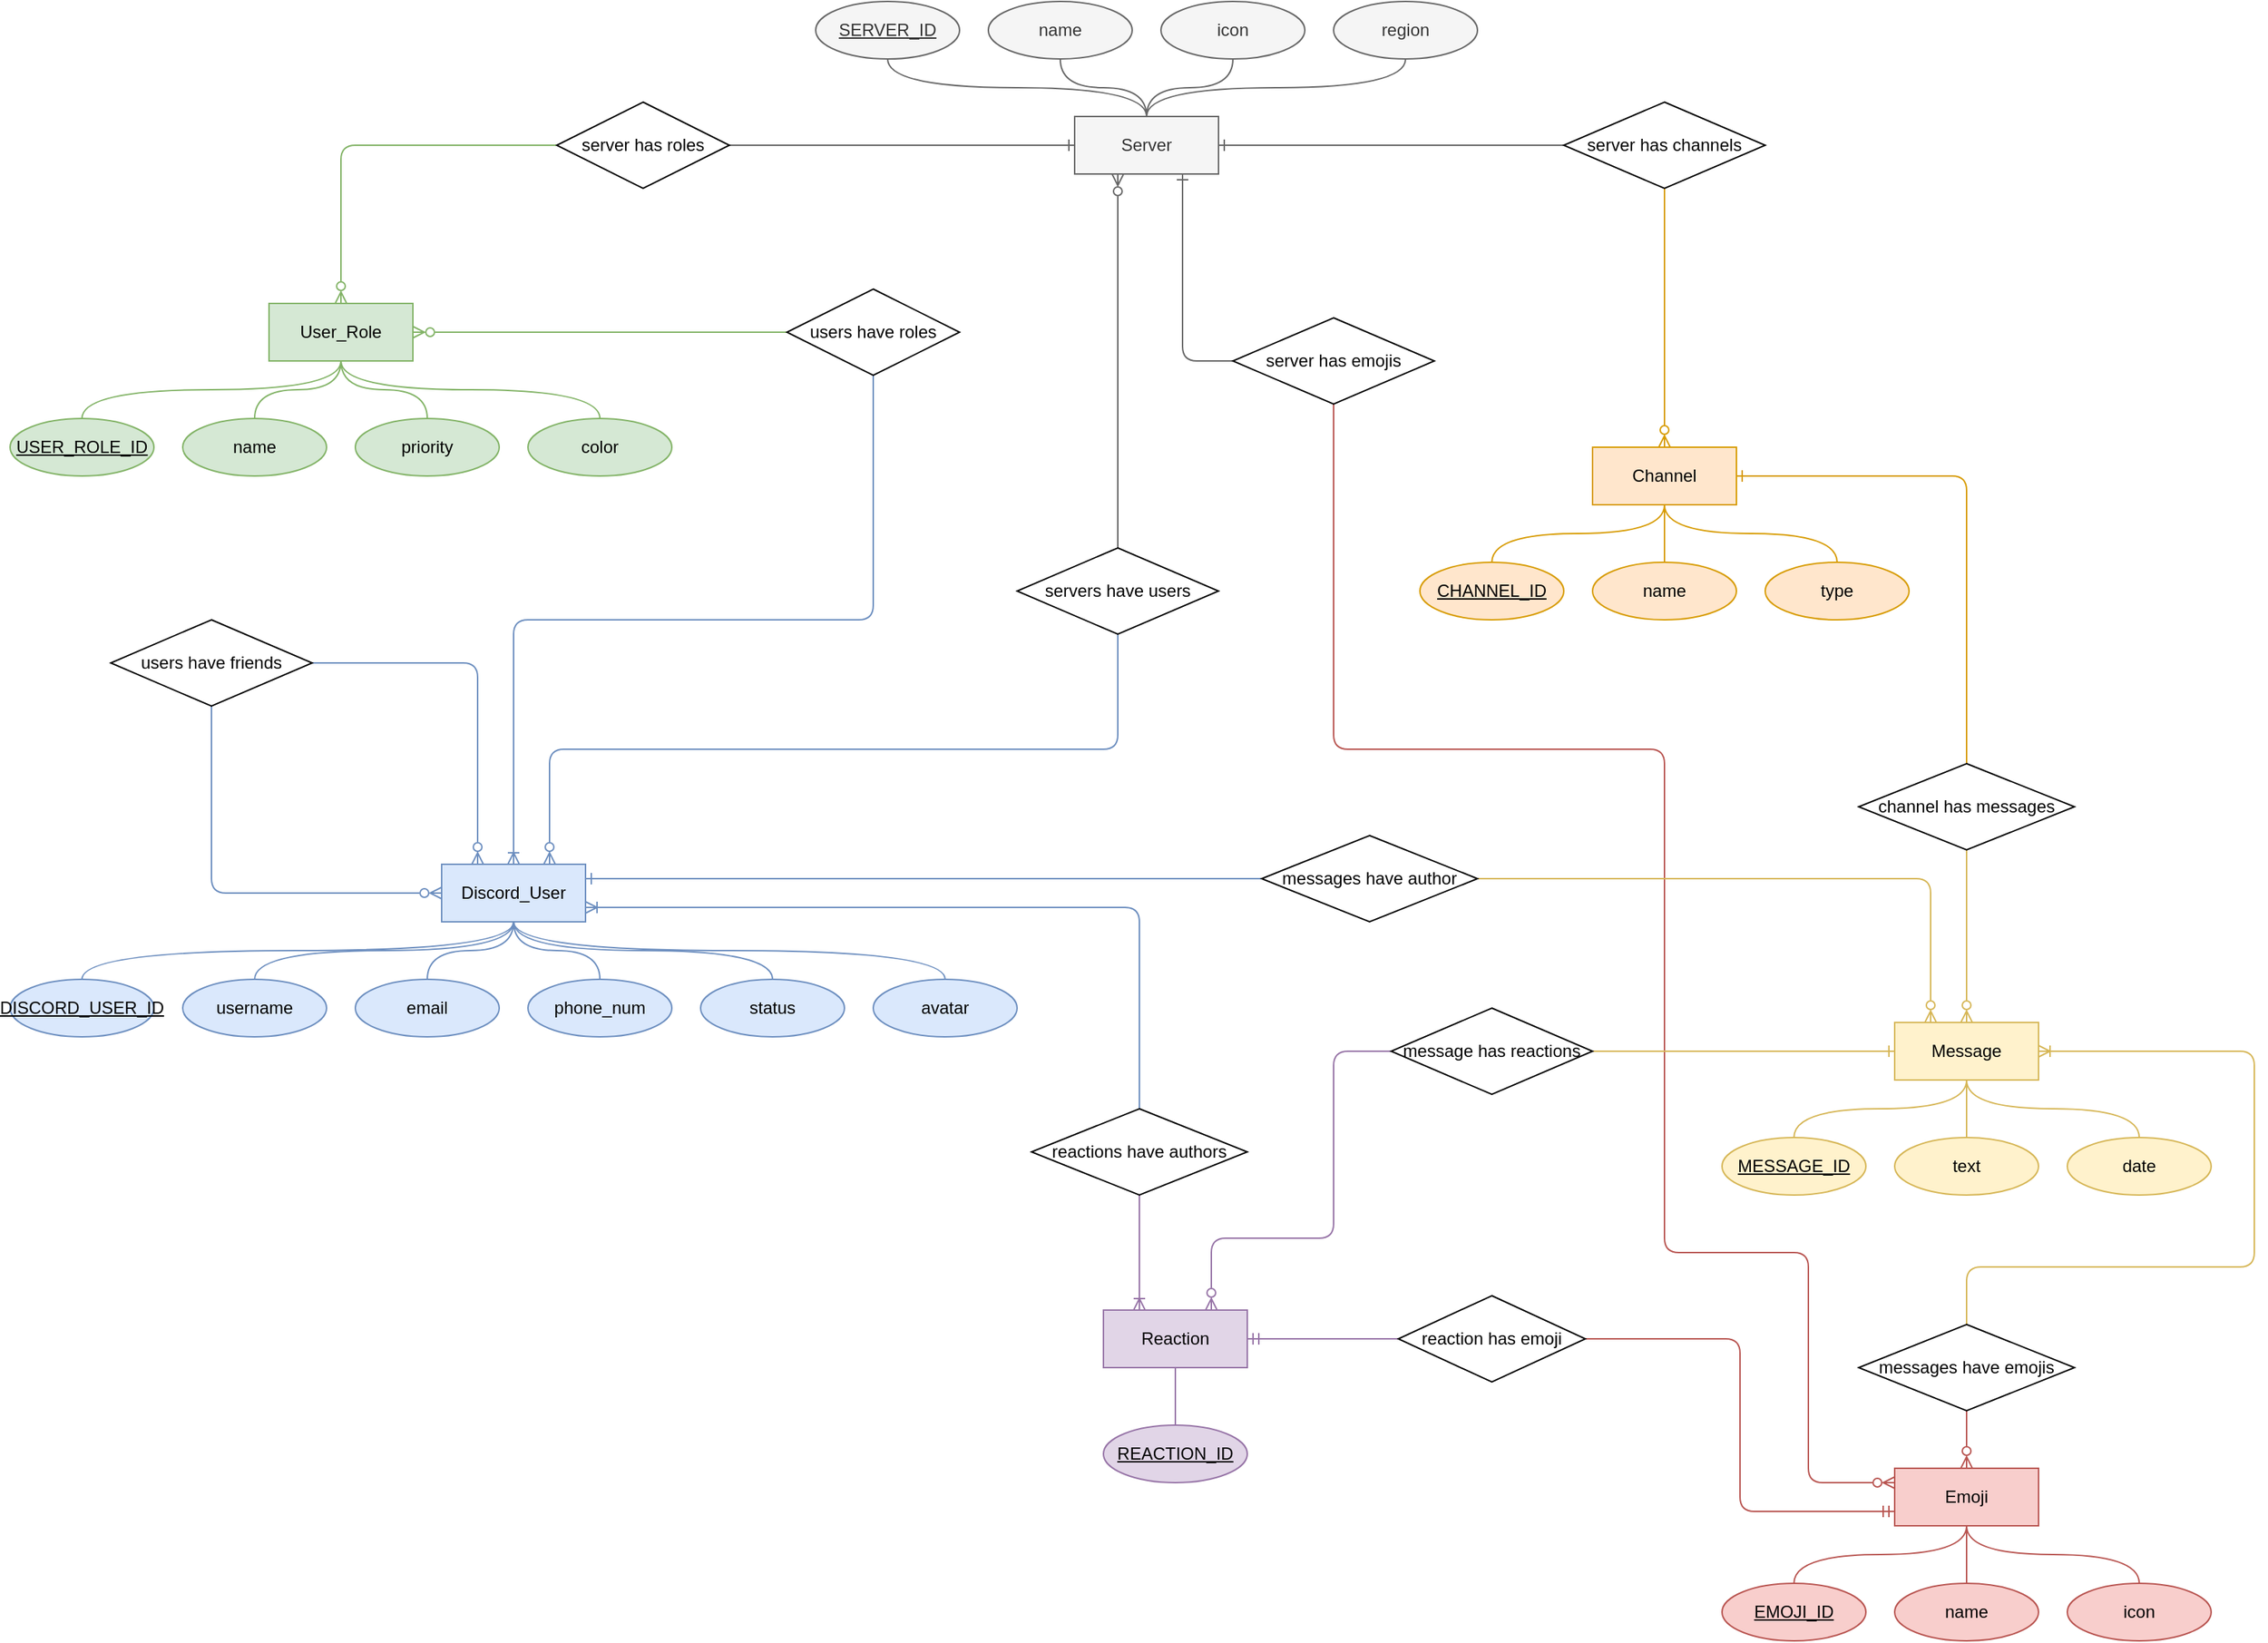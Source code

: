 <mxfile version="21.1.8" type="github">
  <diagram name="Page-1" id="chvwjB_n179PtJqGOUUq">
    <mxGraphModel dx="1434" dy="756" grid="1" gridSize="10" guides="1" tooltips="1" connect="1" arrows="1" fold="1" page="1" pageScale="1" pageWidth="1600" pageHeight="1200" math="0" shadow="0">
      <root>
        <mxCell id="0" />
        <mxCell id="1" parent="0" />
        <mxCell id="veLLrJYNEBNsdVsrPVpK-40" style="edgeStyle=orthogonalEdgeStyle;orthogonalLoop=1;jettySize=auto;html=1;entryX=0.5;entryY=0;entryDx=0;entryDy=0;exitX=0.5;exitY=1;exitDx=0;exitDy=0;curved=1;endArrow=none;endFill=0;fillColor=#f8cecc;strokeColor=#b85450;" parent="1" source="veLLrJYNEBNsdVsrPVpK-8" target="veLLrJYNEBNsdVsrPVpK-37" edge="1">
          <mxGeometry relative="1" as="geometry" />
        </mxCell>
        <mxCell id="veLLrJYNEBNsdVsrPVpK-41" style="edgeStyle=orthogonalEdgeStyle;orthogonalLoop=1;jettySize=auto;html=1;entryX=0.5;entryY=0;entryDx=0;entryDy=0;curved=1;endArrow=none;endFill=0;fillColor=#f8cecc;strokeColor=#b85450;" parent="1" source="veLLrJYNEBNsdVsrPVpK-8" target="veLLrJYNEBNsdVsrPVpK-39" edge="1">
          <mxGeometry relative="1" as="geometry" />
        </mxCell>
        <mxCell id="veLLrJYNEBNsdVsrPVpK-42" style="edgeStyle=orthogonalEdgeStyle;orthogonalLoop=1;jettySize=auto;html=1;entryX=0.5;entryY=0;entryDx=0;entryDy=0;exitX=0.5;exitY=1;exitDx=0;exitDy=0;curved=1;endArrow=none;endFill=0;fillColor=#f8cecc;strokeColor=#b85450;" parent="1" source="veLLrJYNEBNsdVsrPVpK-8" target="veLLrJYNEBNsdVsrPVpK-38" edge="1">
          <mxGeometry relative="1" as="geometry" />
        </mxCell>
        <mxCell id="veLLrJYNEBNsdVsrPVpK-95" style="edgeStyle=orthogonalEdgeStyle;rounded=1;orthogonalLoop=1;jettySize=auto;html=1;entryX=0.5;entryY=1;entryDx=0;entryDy=0;fillColor=#f8cecc;strokeColor=#b85450;endArrow=none;endFill=0;startArrow=ERzeroToMany;startFill=0;" parent="1" source="veLLrJYNEBNsdVsrPVpK-8" target="veLLrJYNEBNsdVsrPVpK-93" edge="1">
          <mxGeometry relative="1" as="geometry" />
        </mxCell>
        <mxCell id="veLLrJYNEBNsdVsrPVpK-8" value="Emoji" style="whiteSpace=wrap;html=1;align=center;fillColor=#f8cecc;strokeColor=#b85450;" parent="1" vertex="1">
          <mxGeometry x="1320" y="1020" width="100" height="40" as="geometry" />
        </mxCell>
        <mxCell id="veLLrJYNEBNsdVsrPVpK-55" style="edgeStyle=orthogonalEdgeStyle;orthogonalLoop=1;jettySize=auto;html=1;entryX=0.5;entryY=0;entryDx=0;entryDy=0;exitX=0.5;exitY=1;exitDx=0;exitDy=0;curved=1;endArrow=none;endFill=0;fillColor=#ffe6cc;strokeColor=#d79b00;" parent="1" source="veLLrJYNEBNsdVsrPVpK-9" target="veLLrJYNEBNsdVsrPVpK-52" edge="1">
          <mxGeometry relative="1" as="geometry" />
        </mxCell>
        <mxCell id="veLLrJYNEBNsdVsrPVpK-56" style="edgeStyle=orthogonalEdgeStyle;orthogonalLoop=1;jettySize=auto;html=1;entryX=0.5;entryY=0;entryDx=0;entryDy=0;curved=1;endArrow=none;endFill=0;fillColor=#ffe6cc;strokeColor=#d79b00;" parent="1" source="veLLrJYNEBNsdVsrPVpK-9" target="veLLrJYNEBNsdVsrPVpK-54" edge="1">
          <mxGeometry relative="1" as="geometry" />
        </mxCell>
        <mxCell id="veLLrJYNEBNsdVsrPVpK-57" style="edgeStyle=orthogonalEdgeStyle;orthogonalLoop=1;jettySize=auto;html=1;entryX=0.5;entryY=0;entryDx=0;entryDy=0;exitX=0.5;exitY=1;exitDx=0;exitDy=0;curved=1;endArrow=none;endFill=0;fillColor=#ffe6cc;strokeColor=#d79b00;" parent="1" source="veLLrJYNEBNsdVsrPVpK-9" target="veLLrJYNEBNsdVsrPVpK-53" edge="1">
          <mxGeometry relative="1" as="geometry" />
        </mxCell>
        <mxCell id="veLLrJYNEBNsdVsrPVpK-9" value="Channel" style="whiteSpace=wrap;html=1;align=center;fillColor=#ffe6cc;strokeColor=#d79b00;" parent="1" vertex="1">
          <mxGeometry x="1110" y="310" width="100" height="40" as="geometry" />
        </mxCell>
        <mxCell id="veLLrJYNEBNsdVsrPVpK-21" style="edgeStyle=orthogonalEdgeStyle;orthogonalLoop=1;jettySize=auto;html=1;curved=1;endArrow=none;endFill=0;exitX=0.5;exitY=0;exitDx=0;exitDy=0;fillColor=#f5f5f5;strokeColor=#666666;" parent="1" source="veLLrJYNEBNsdVsrPVpK-10" target="veLLrJYNEBNsdVsrPVpK-16" edge="1">
          <mxGeometry relative="1" as="geometry" />
        </mxCell>
        <mxCell id="veLLrJYNEBNsdVsrPVpK-22" style="edgeStyle=orthogonalEdgeStyle;orthogonalLoop=1;jettySize=auto;html=1;entryX=0.5;entryY=1;entryDx=0;entryDy=0;curved=1;endArrow=none;endFill=0;fillColor=#f5f5f5;strokeColor=#666666;" parent="1" source="veLLrJYNEBNsdVsrPVpK-10" target="veLLrJYNEBNsdVsrPVpK-20" edge="1">
          <mxGeometry relative="1" as="geometry" />
        </mxCell>
        <mxCell id="veLLrJYNEBNsdVsrPVpK-23" style="edgeStyle=orthogonalEdgeStyle;orthogonalLoop=1;jettySize=auto;html=1;exitX=0.5;exitY=0;exitDx=0;exitDy=0;entryX=0.5;entryY=1;entryDx=0;entryDy=0;curved=1;endArrow=none;endFill=0;fillColor=#f5f5f5;strokeColor=#666666;" parent="1" source="veLLrJYNEBNsdVsrPVpK-10" target="veLLrJYNEBNsdVsrPVpK-19" edge="1">
          <mxGeometry relative="1" as="geometry" />
        </mxCell>
        <mxCell id="veLLrJYNEBNsdVsrPVpK-24" style="edgeStyle=orthogonalEdgeStyle;orthogonalLoop=1;jettySize=auto;html=1;exitX=0.5;exitY=0;exitDx=0;exitDy=0;entryX=0.5;entryY=1;entryDx=0;entryDy=0;curved=1;endArrow=none;endFill=0;fillColor=#f5f5f5;strokeColor=#666666;" parent="1" source="veLLrJYNEBNsdVsrPVpK-10" target="veLLrJYNEBNsdVsrPVpK-17" edge="1">
          <mxGeometry relative="1" as="geometry" />
        </mxCell>
        <mxCell id="veLLrJYNEBNsdVsrPVpK-84" style="edgeStyle=orthogonalEdgeStyle;rounded=0;orthogonalLoop=1;jettySize=auto;html=1;entryX=1;entryY=0.5;entryDx=0;entryDy=0;fillColor=#f5f5f5;strokeColor=#666666;endArrow=none;endFill=0;startArrow=ERone;startFill=0;" parent="1" source="veLLrJYNEBNsdVsrPVpK-10" target="veLLrJYNEBNsdVsrPVpK-83" edge="1">
          <mxGeometry relative="1" as="geometry" />
        </mxCell>
        <mxCell id="TYLPWBYjvyFsztAORN4c-1" style="edgeStyle=orthogonalEdgeStyle;rounded=1;orthogonalLoop=1;jettySize=auto;html=1;exitX=0.5;exitY=1;exitDx=0;exitDy=0;entryX=0;entryY=0.25;entryDx=0;entryDy=0;startArrow=none;fillColor=#f8cecc;strokeColor=#b85450;endArrow=ERzeroToMany;endFill=0;" parent="1" source="TYLPWBYjvyFsztAORN4c-2" target="veLLrJYNEBNsdVsrPVpK-8" edge="1">
          <mxGeometry relative="1" as="geometry">
            <Array as="points">
              <mxPoint x="930" y="520" />
              <mxPoint x="1160" y="520" />
              <mxPoint x="1160" y="870" />
              <mxPoint x="1260" y="870" />
              <mxPoint x="1260" y="1030" />
            </Array>
          </mxGeometry>
        </mxCell>
        <mxCell id="veLLrJYNEBNsdVsrPVpK-10" value="Server" style="whiteSpace=wrap;html=1;align=center;fillColor=#f5f5f5;fontColor=#333333;strokeColor=#666666;" parent="1" vertex="1">
          <mxGeometry x="750" y="80" width="100" height="40" as="geometry" />
        </mxCell>
        <mxCell id="veLLrJYNEBNsdVsrPVpK-62" style="edgeStyle=orthogonalEdgeStyle;orthogonalLoop=1;jettySize=auto;html=1;entryX=0.5;entryY=0;entryDx=0;entryDy=0;exitX=0.5;exitY=1;exitDx=0;exitDy=0;fillColor=#fff2cc;strokeColor=#d6b656;curved=1;endArrow=none;endFill=0;" parent="1" source="veLLrJYNEBNsdVsrPVpK-11" target="veLLrJYNEBNsdVsrPVpK-60" edge="1">
          <mxGeometry relative="1" as="geometry" />
        </mxCell>
        <mxCell id="veLLrJYNEBNsdVsrPVpK-63" style="edgeStyle=orthogonalEdgeStyle;orthogonalLoop=1;jettySize=auto;html=1;entryX=0.5;entryY=0;entryDx=0;entryDy=0;fillColor=#fff2cc;strokeColor=#d6b656;curved=1;endArrow=none;endFill=0;" parent="1" source="veLLrJYNEBNsdVsrPVpK-11" target="veLLrJYNEBNsdVsrPVpK-59" edge="1">
          <mxGeometry relative="1" as="geometry" />
        </mxCell>
        <mxCell id="veLLrJYNEBNsdVsrPVpK-64" style="edgeStyle=orthogonalEdgeStyle;orthogonalLoop=1;jettySize=auto;html=1;entryX=0.5;entryY=0;entryDx=0;entryDy=0;exitX=0.5;exitY=1;exitDx=0;exitDy=0;fillColor=#fff2cc;strokeColor=#d6b656;curved=1;endArrow=none;endFill=0;" parent="1" source="veLLrJYNEBNsdVsrPVpK-11" target="veLLrJYNEBNsdVsrPVpK-61" edge="1">
          <mxGeometry relative="1" as="geometry" />
        </mxCell>
        <mxCell id="veLLrJYNEBNsdVsrPVpK-11" value="Message" style="whiteSpace=wrap;html=1;align=center;fillColor=#fff2cc;strokeColor=#d6b656;" parent="1" vertex="1">
          <mxGeometry x="1320" y="710" width="100" height="40" as="geometry" />
        </mxCell>
        <mxCell id="veLLrJYNEBNsdVsrPVpK-31" style="edgeStyle=orthogonalEdgeStyle;orthogonalLoop=1;jettySize=auto;html=1;entryX=0.5;entryY=0;entryDx=0;entryDy=0;curved=1;endArrow=none;endFill=0;exitX=0.5;exitY=1;exitDx=0;exitDy=0;fillColor=#dae8fc;strokeColor=#6c8ebf;" parent="1" source="veLLrJYNEBNsdVsrPVpK-12" target="veLLrJYNEBNsdVsrPVpK-25" edge="1">
          <mxGeometry relative="1" as="geometry" />
        </mxCell>
        <mxCell id="veLLrJYNEBNsdVsrPVpK-32" style="edgeStyle=orthogonalEdgeStyle;orthogonalLoop=1;jettySize=auto;html=1;entryX=0.5;entryY=0;entryDx=0;entryDy=0;curved=1;endArrow=none;endFill=0;exitX=0.5;exitY=1;exitDx=0;exitDy=0;fillColor=#dae8fc;strokeColor=#6c8ebf;" parent="1" source="veLLrJYNEBNsdVsrPVpK-12" target="veLLrJYNEBNsdVsrPVpK-27" edge="1">
          <mxGeometry relative="1" as="geometry" />
        </mxCell>
        <mxCell id="veLLrJYNEBNsdVsrPVpK-33" style="edgeStyle=orthogonalEdgeStyle;orthogonalLoop=1;jettySize=auto;html=1;entryX=0.5;entryY=0;entryDx=0;entryDy=0;curved=1;endArrow=none;endFill=0;fillColor=#dae8fc;strokeColor=#6c8ebf;" parent="1" source="veLLrJYNEBNsdVsrPVpK-12" target="veLLrJYNEBNsdVsrPVpK-29" edge="1">
          <mxGeometry relative="1" as="geometry" />
        </mxCell>
        <mxCell id="veLLrJYNEBNsdVsrPVpK-34" style="edgeStyle=orthogonalEdgeStyle;orthogonalLoop=1;jettySize=auto;html=1;entryX=0.5;entryY=0;entryDx=0;entryDy=0;curved=1;endArrow=none;endFill=0;fillColor=#dae8fc;strokeColor=#6c8ebf;" parent="1" source="veLLrJYNEBNsdVsrPVpK-12" target="veLLrJYNEBNsdVsrPVpK-30" edge="1">
          <mxGeometry relative="1" as="geometry" />
        </mxCell>
        <mxCell id="veLLrJYNEBNsdVsrPVpK-35" style="edgeStyle=orthogonalEdgeStyle;orthogonalLoop=1;jettySize=auto;html=1;curved=1;endArrow=none;endFill=0;exitX=0.5;exitY=1;exitDx=0;exitDy=0;fillColor=#dae8fc;strokeColor=#6c8ebf;" parent="1" source="veLLrJYNEBNsdVsrPVpK-12" target="veLLrJYNEBNsdVsrPVpK-28" edge="1">
          <mxGeometry relative="1" as="geometry" />
        </mxCell>
        <mxCell id="veLLrJYNEBNsdVsrPVpK-36" style="edgeStyle=orthogonalEdgeStyle;orthogonalLoop=1;jettySize=auto;html=1;entryX=0.5;entryY=0;entryDx=0;entryDy=0;curved=1;endArrow=none;endFill=0;exitX=0.5;exitY=1;exitDx=0;exitDy=0;fillColor=#dae8fc;strokeColor=#6c8ebf;" parent="1" source="veLLrJYNEBNsdVsrPVpK-12" target="veLLrJYNEBNsdVsrPVpK-26" edge="1">
          <mxGeometry relative="1" as="geometry" />
        </mxCell>
        <mxCell id="veLLrJYNEBNsdVsrPVpK-70" style="edgeStyle=orthogonalEdgeStyle;rounded=1;orthogonalLoop=1;jettySize=auto;html=1;exitX=0.25;exitY=0;exitDx=0;exitDy=0;entryX=1;entryY=0.5;entryDx=0;entryDy=0;endArrow=none;endFill=0;fillColor=#dae8fc;strokeColor=#6c8ebf;startArrow=ERzeroToMany;startFill=0;" parent="1" source="veLLrJYNEBNsdVsrPVpK-12" target="veLLrJYNEBNsdVsrPVpK-69" edge="1">
          <mxGeometry relative="1" as="geometry">
            <Array as="points">
              <mxPoint x="335" y="460" />
            </Array>
          </mxGeometry>
        </mxCell>
        <mxCell id="veLLrJYNEBNsdVsrPVpK-75" style="edgeStyle=orthogonalEdgeStyle;rounded=1;orthogonalLoop=1;jettySize=auto;html=1;entryX=0.5;entryY=1;entryDx=0;entryDy=0;endArrow=none;endFill=0;startArrow=ERzeroToMany;startFill=0;fillColor=#dae8fc;strokeColor=#6c8ebf;exitX=0.75;exitY=0;exitDx=0;exitDy=0;" parent="1" source="veLLrJYNEBNsdVsrPVpK-12" target="veLLrJYNEBNsdVsrPVpK-74" edge="1">
          <mxGeometry relative="1" as="geometry">
            <mxPoint x="380" y="600" as="sourcePoint" />
            <Array as="points">
              <mxPoint x="385" y="520" />
              <mxPoint x="780" y="520" />
            </Array>
          </mxGeometry>
        </mxCell>
        <mxCell id="veLLrJYNEBNsdVsrPVpK-88" style="edgeStyle=orthogonalEdgeStyle;rounded=1;orthogonalLoop=1;jettySize=auto;html=1;entryX=0.5;entryY=1;entryDx=0;entryDy=0;endArrow=none;endFill=0;startArrow=ERoneToMany;startFill=0;fillColor=#dae8fc;strokeColor=#6c8ebf;" parent="1" source="veLLrJYNEBNsdVsrPVpK-12" target="veLLrJYNEBNsdVsrPVpK-87" edge="1">
          <mxGeometry relative="1" as="geometry">
            <Array as="points">
              <mxPoint x="360" y="430" />
              <mxPoint x="610" y="430" />
            </Array>
          </mxGeometry>
        </mxCell>
        <mxCell id="veLLrJYNEBNsdVsrPVpK-91" style="edgeStyle=orthogonalEdgeStyle;rounded=0;orthogonalLoop=1;jettySize=auto;html=1;entryX=0;entryY=0.5;entryDx=0;entryDy=0;endArrow=none;endFill=0;fillColor=#dae8fc;strokeColor=#6c8ebf;exitX=1;exitY=0.25;exitDx=0;exitDy=0;startArrow=ERone;startFill=0;" parent="1" source="veLLrJYNEBNsdVsrPVpK-12" target="veLLrJYNEBNsdVsrPVpK-90" edge="1">
          <mxGeometry relative="1" as="geometry">
            <Array as="points">
              <mxPoint x="880" y="610" />
            </Array>
          </mxGeometry>
        </mxCell>
        <mxCell id="veLLrJYNEBNsdVsrPVpK-12" value="Discord_User" style="whiteSpace=wrap;html=1;align=center;fillColor=#dae8fc;strokeColor=#6c8ebf;" parent="1" vertex="1">
          <mxGeometry x="310" y="600" width="100" height="40" as="geometry" />
        </mxCell>
        <mxCell id="veLLrJYNEBNsdVsrPVpK-48" style="edgeStyle=orthogonalEdgeStyle;orthogonalLoop=1;jettySize=auto;html=1;entryX=0.5;entryY=0;entryDx=0;entryDy=0;exitX=0.5;exitY=1;exitDx=0;exitDy=0;curved=1;endArrow=none;endFill=0;fillColor=#d5e8d4;strokeColor=#82b366;" parent="1" source="veLLrJYNEBNsdVsrPVpK-13" target="veLLrJYNEBNsdVsrPVpK-44" edge="1">
          <mxGeometry relative="1" as="geometry" />
        </mxCell>
        <mxCell id="veLLrJYNEBNsdVsrPVpK-49" style="edgeStyle=orthogonalEdgeStyle;orthogonalLoop=1;jettySize=auto;html=1;curved=1;endArrow=none;endFill=0;fillColor=#d5e8d4;strokeColor=#82b366;" parent="1" source="veLLrJYNEBNsdVsrPVpK-13" target="veLLrJYNEBNsdVsrPVpK-43" edge="1">
          <mxGeometry relative="1" as="geometry" />
        </mxCell>
        <mxCell id="veLLrJYNEBNsdVsrPVpK-50" style="edgeStyle=orthogonalEdgeStyle;orthogonalLoop=1;jettySize=auto;html=1;entryX=0.5;entryY=0;entryDx=0;entryDy=0;curved=1;endArrow=none;endFill=0;fillColor=#d5e8d4;strokeColor=#82b366;" parent="1" source="veLLrJYNEBNsdVsrPVpK-13" target="veLLrJYNEBNsdVsrPVpK-47" edge="1">
          <mxGeometry relative="1" as="geometry" />
        </mxCell>
        <mxCell id="veLLrJYNEBNsdVsrPVpK-51" style="edgeStyle=orthogonalEdgeStyle;orthogonalLoop=1;jettySize=auto;html=1;entryX=0.5;entryY=0;entryDx=0;entryDy=0;exitX=0.5;exitY=1;exitDx=0;exitDy=0;curved=1;endArrow=none;endFill=0;fillColor=#d5e8d4;strokeColor=#82b366;" parent="1" source="veLLrJYNEBNsdVsrPVpK-13" target="veLLrJYNEBNsdVsrPVpK-45" edge="1">
          <mxGeometry relative="1" as="geometry" />
        </mxCell>
        <mxCell id="veLLrJYNEBNsdVsrPVpK-89" style="edgeStyle=orthogonalEdgeStyle;rounded=0;orthogonalLoop=1;jettySize=auto;html=1;entryX=0;entryY=0.5;entryDx=0;entryDy=0;endArrow=none;endFill=0;startArrow=ERzeroToMany;startFill=0;fillColor=#d5e8d4;strokeColor=#82b366;" parent="1" source="veLLrJYNEBNsdVsrPVpK-13" target="veLLrJYNEBNsdVsrPVpK-87" edge="1">
          <mxGeometry relative="1" as="geometry" />
        </mxCell>
        <mxCell id="veLLrJYNEBNsdVsrPVpK-13" value="User_Role" style="whiteSpace=wrap;html=1;align=center;fillColor=#d5e8d4;strokeColor=#82b366;" parent="1" vertex="1">
          <mxGeometry x="190" y="210" width="100" height="40" as="geometry" />
        </mxCell>
        <mxCell id="veLLrJYNEBNsdVsrPVpK-16" value="SERVER_ID" style="ellipse;whiteSpace=wrap;html=1;align=center;fontStyle=4;fillColor=#f5f5f5;fontColor=#333333;strokeColor=#666666;" parent="1" vertex="1">
          <mxGeometry x="570" width="100" height="40" as="geometry" />
        </mxCell>
        <mxCell id="veLLrJYNEBNsdVsrPVpK-17" value="region" style="ellipse;whiteSpace=wrap;html=1;align=center;fillColor=#f5f5f5;fontColor=#333333;strokeColor=#666666;" parent="1" vertex="1">
          <mxGeometry x="930" width="100" height="40" as="geometry" />
        </mxCell>
        <mxCell id="veLLrJYNEBNsdVsrPVpK-19" value="icon" style="ellipse;whiteSpace=wrap;html=1;align=center;fillColor=#f5f5f5;fontColor=#333333;strokeColor=#666666;" parent="1" vertex="1">
          <mxGeometry x="810" width="100" height="40" as="geometry" />
        </mxCell>
        <mxCell id="veLLrJYNEBNsdVsrPVpK-20" value="name" style="ellipse;whiteSpace=wrap;html=1;align=center;fillColor=#f5f5f5;fontColor=#333333;strokeColor=#666666;" parent="1" vertex="1">
          <mxGeometry x="690" width="100" height="40" as="geometry" />
        </mxCell>
        <mxCell id="veLLrJYNEBNsdVsrPVpK-25" value="DISCORD_USER_ID" style="ellipse;whiteSpace=wrap;html=1;align=center;fontStyle=4;fillColor=#dae8fc;strokeColor=#6c8ebf;" parent="1" vertex="1">
          <mxGeometry x="10" y="680" width="100" height="40" as="geometry" />
        </mxCell>
        <mxCell id="veLLrJYNEBNsdVsrPVpK-26" value="avatar" style="ellipse;whiteSpace=wrap;html=1;align=center;fillColor=#dae8fc;strokeColor=#6c8ebf;" parent="1" vertex="1">
          <mxGeometry x="610" y="680" width="100" height="40" as="geometry" />
        </mxCell>
        <mxCell id="veLLrJYNEBNsdVsrPVpK-27" value="username" style="ellipse;whiteSpace=wrap;html=1;align=center;fillColor=#dae8fc;strokeColor=#6c8ebf;" parent="1" vertex="1">
          <mxGeometry x="130" y="680" width="100" height="40" as="geometry" />
        </mxCell>
        <mxCell id="veLLrJYNEBNsdVsrPVpK-28" value="status" style="ellipse;whiteSpace=wrap;html=1;align=center;fillColor=#dae8fc;strokeColor=#6c8ebf;" parent="1" vertex="1">
          <mxGeometry x="490" y="680" width="100" height="40" as="geometry" />
        </mxCell>
        <mxCell id="veLLrJYNEBNsdVsrPVpK-29" value="email" style="ellipse;whiteSpace=wrap;html=1;align=center;fillColor=#dae8fc;strokeColor=#6c8ebf;" parent="1" vertex="1">
          <mxGeometry x="250" y="680" width="100" height="40" as="geometry" />
        </mxCell>
        <mxCell id="veLLrJYNEBNsdVsrPVpK-30" value="phone_num" style="ellipse;whiteSpace=wrap;html=1;align=center;fillColor=#dae8fc;strokeColor=#6c8ebf;" parent="1" vertex="1">
          <mxGeometry x="370" y="680" width="100" height="40" as="geometry" />
        </mxCell>
        <mxCell id="veLLrJYNEBNsdVsrPVpK-37" value="EMOJI_ID" style="ellipse;whiteSpace=wrap;html=1;align=center;fontStyle=4;fillColor=#f8cecc;strokeColor=#b85450;" parent="1" vertex="1">
          <mxGeometry x="1200" y="1100" width="100" height="40" as="geometry" />
        </mxCell>
        <mxCell id="veLLrJYNEBNsdVsrPVpK-38" value="icon" style="ellipse;whiteSpace=wrap;html=1;align=center;fillColor=#f8cecc;strokeColor=#b85450;" parent="1" vertex="1">
          <mxGeometry x="1440" y="1100" width="100" height="40" as="geometry" />
        </mxCell>
        <mxCell id="veLLrJYNEBNsdVsrPVpK-39" value="name" style="ellipse;whiteSpace=wrap;html=1;align=center;fillColor=#f8cecc;strokeColor=#b85450;" parent="1" vertex="1">
          <mxGeometry x="1320" y="1100" width="100" height="40" as="geometry" />
        </mxCell>
        <mxCell id="veLLrJYNEBNsdVsrPVpK-43" value="name" style="ellipse;whiteSpace=wrap;html=1;align=center;fillColor=#d5e8d4;strokeColor=#82b366;" parent="1" vertex="1">
          <mxGeometry x="130" y="290" width="100" height="40" as="geometry" />
        </mxCell>
        <mxCell id="veLLrJYNEBNsdVsrPVpK-44" value="USER_ROLE_ID" style="ellipse;whiteSpace=wrap;html=1;align=center;fontStyle=4;fillColor=#d5e8d4;strokeColor=#82b366;" parent="1" vertex="1">
          <mxGeometry x="10" y="290" width="100" height="40" as="geometry" />
        </mxCell>
        <mxCell id="veLLrJYNEBNsdVsrPVpK-45" value="color" style="ellipse;whiteSpace=wrap;html=1;align=center;fillColor=#d5e8d4;strokeColor=#82b366;" parent="1" vertex="1">
          <mxGeometry x="370" y="290" width="100" height="40" as="geometry" />
        </mxCell>
        <mxCell id="veLLrJYNEBNsdVsrPVpK-47" value="priority" style="ellipse;whiteSpace=wrap;html=1;align=center;fillColor=#d5e8d4;strokeColor=#82b366;" parent="1" vertex="1">
          <mxGeometry x="250" y="290" width="100" height="40" as="geometry" />
        </mxCell>
        <mxCell id="veLLrJYNEBNsdVsrPVpK-52" value="CHANNEL_ID" style="ellipse;whiteSpace=wrap;html=1;align=center;fontStyle=4;fillColor=#ffe6cc;strokeColor=#d79b00;" parent="1" vertex="1">
          <mxGeometry x="990" y="390" width="100" height="40" as="geometry" />
        </mxCell>
        <mxCell id="veLLrJYNEBNsdVsrPVpK-53" value="type" style="ellipse;whiteSpace=wrap;html=1;align=center;fillColor=#ffe6cc;strokeColor=#d79b00;" parent="1" vertex="1">
          <mxGeometry x="1230" y="390" width="100" height="40" as="geometry" />
        </mxCell>
        <mxCell id="veLLrJYNEBNsdVsrPVpK-54" value="name" style="ellipse;whiteSpace=wrap;html=1;align=center;fillColor=#ffe6cc;strokeColor=#d79b00;" parent="1" vertex="1">
          <mxGeometry x="1110" y="390" width="100" height="40" as="geometry" />
        </mxCell>
        <mxCell id="veLLrJYNEBNsdVsrPVpK-67" style="edgeStyle=orthogonalEdgeStyle;orthogonalLoop=1;jettySize=auto;html=1;fillColor=#e1d5e7;strokeColor=#9673a6;curved=1;endArrow=none;endFill=0;" parent="1" source="veLLrJYNEBNsdVsrPVpK-58" target="veLLrJYNEBNsdVsrPVpK-66" edge="1">
          <mxGeometry relative="1" as="geometry" />
        </mxCell>
        <mxCell id="veLLrJYNEBNsdVsrPVpK-97" style="edgeStyle=orthogonalEdgeStyle;rounded=0;orthogonalLoop=1;jettySize=auto;html=1;entryX=0;entryY=0.5;entryDx=0;entryDy=0;fillColor=#e1d5e7;strokeColor=#9673a6;endArrow=none;endFill=0;startArrow=ERmandOne;startFill=0;" parent="1" source="veLLrJYNEBNsdVsrPVpK-58" target="veLLrJYNEBNsdVsrPVpK-96" edge="1">
          <mxGeometry relative="1" as="geometry" />
        </mxCell>
        <mxCell id="veLLrJYNEBNsdVsrPVpK-100" style="edgeStyle=orthogonalEdgeStyle;rounded=0;orthogonalLoop=1;jettySize=auto;html=1;entryX=0.5;entryY=1;entryDx=0;entryDy=0;endArrow=none;endFill=0;startArrow=ERoneToMany;startFill=0;fillColor=#e1d5e7;strokeColor=#9673a6;exitX=0.25;exitY=0;exitDx=0;exitDy=0;" parent="1" source="veLLrJYNEBNsdVsrPVpK-58" target="veLLrJYNEBNsdVsrPVpK-99" edge="1">
          <mxGeometry relative="1" as="geometry" />
        </mxCell>
        <mxCell id="veLLrJYNEBNsdVsrPVpK-103" style="edgeStyle=orthogonalEdgeStyle;rounded=1;orthogonalLoop=1;jettySize=auto;html=1;entryX=0;entryY=0.5;entryDx=0;entryDy=0;exitX=0.75;exitY=0;exitDx=0;exitDy=0;endArrow=none;endFill=0;fillColor=#e1d5e7;strokeColor=#9673a6;startArrow=ERzeroToMany;startFill=0;" parent="1" source="veLLrJYNEBNsdVsrPVpK-58" target="veLLrJYNEBNsdVsrPVpK-102" edge="1">
          <mxGeometry relative="1" as="geometry">
            <Array as="points">
              <mxPoint x="845" y="860" />
              <mxPoint x="930" y="860" />
              <mxPoint x="930" y="730" />
            </Array>
          </mxGeometry>
        </mxCell>
        <mxCell id="veLLrJYNEBNsdVsrPVpK-58" value="Reaction" style="whiteSpace=wrap;html=1;align=center;fillColor=#e1d5e7;strokeColor=#9673a6;" parent="1" vertex="1">
          <mxGeometry x="770" y="910" width="100" height="40" as="geometry" />
        </mxCell>
        <mxCell id="veLLrJYNEBNsdVsrPVpK-59" value="text" style="ellipse;whiteSpace=wrap;html=1;align=center;fillColor=#fff2cc;strokeColor=#d6b656;" parent="1" vertex="1">
          <mxGeometry x="1320" y="790" width="100" height="40" as="geometry" />
        </mxCell>
        <mxCell id="veLLrJYNEBNsdVsrPVpK-60" value="MESSAGE_ID" style="ellipse;whiteSpace=wrap;html=1;align=center;fontStyle=4;fillColor=#fff2cc;strokeColor=#d6b656;" parent="1" vertex="1">
          <mxGeometry x="1200" y="790" width="100" height="40" as="geometry" />
        </mxCell>
        <mxCell id="veLLrJYNEBNsdVsrPVpK-61" value="date" style="ellipse;whiteSpace=wrap;html=1;align=center;fillColor=#fff2cc;strokeColor=#d6b656;" parent="1" vertex="1">
          <mxGeometry x="1440" y="790" width="100" height="40" as="geometry" />
        </mxCell>
        <mxCell id="veLLrJYNEBNsdVsrPVpK-66" value="REACTION_ID" style="ellipse;whiteSpace=wrap;html=1;align=center;fontStyle=4;fillColor=#e1d5e7;strokeColor=#9673a6;" parent="1" vertex="1">
          <mxGeometry x="770" y="990" width="100" height="40" as="geometry" />
        </mxCell>
        <mxCell id="veLLrJYNEBNsdVsrPVpK-73" style="edgeStyle=orthogonalEdgeStyle;rounded=1;orthogonalLoop=1;jettySize=auto;html=1;endArrow=ERzeroToMany;endFill=0;fillColor=#dae8fc;strokeColor=#6c8ebf;entryX=0;entryY=0.5;entryDx=0;entryDy=0;" parent="1" source="veLLrJYNEBNsdVsrPVpK-69" target="veLLrJYNEBNsdVsrPVpK-12" edge="1">
          <mxGeometry relative="1" as="geometry">
            <mxPoint x="320" y="600" as="targetPoint" />
            <Array as="points">
              <mxPoint x="150" y="620" />
            </Array>
          </mxGeometry>
        </mxCell>
        <mxCell id="veLLrJYNEBNsdVsrPVpK-69" value="users have friends" style="shape=rhombus;perimeter=rhombusPerimeter;whiteSpace=wrap;html=1;align=center;" parent="1" vertex="1">
          <mxGeometry x="80" y="430" width="140" height="60" as="geometry" />
        </mxCell>
        <mxCell id="veLLrJYNEBNsdVsrPVpK-76" style="edgeStyle=orthogonalEdgeStyle;rounded=0;orthogonalLoop=1;jettySize=auto;html=1;entryX=0.5;entryY=1;entryDx=0;entryDy=0;endArrow=ERzeroToMany;endFill=0;fillColor=#f5f5f5;strokeColor=#666666;" parent="1" source="veLLrJYNEBNsdVsrPVpK-74" edge="1">
          <mxGeometry relative="1" as="geometry">
            <mxPoint x="780" y="120" as="targetPoint" />
          </mxGeometry>
        </mxCell>
        <mxCell id="veLLrJYNEBNsdVsrPVpK-74" value="servers have users" style="shape=rhombus;perimeter=rhombusPerimeter;whiteSpace=wrap;html=1;align=center;" parent="1" vertex="1">
          <mxGeometry x="710" y="380" width="140" height="60" as="geometry" />
        </mxCell>
        <mxCell id="veLLrJYNEBNsdVsrPVpK-78" style="edgeStyle=orthogonalEdgeStyle;rounded=1;orthogonalLoop=1;jettySize=auto;html=1;entryX=0.5;entryY=0;entryDx=0;entryDy=0;fillColor=#ffe6cc;strokeColor=#d79b00;endArrow=ERzeroToMany;endFill=0;" parent="1" source="veLLrJYNEBNsdVsrPVpK-77" target="veLLrJYNEBNsdVsrPVpK-9" edge="1">
          <mxGeometry relative="1" as="geometry" />
        </mxCell>
        <mxCell id="veLLrJYNEBNsdVsrPVpK-79" style="edgeStyle=orthogonalEdgeStyle;rounded=0;orthogonalLoop=1;jettySize=auto;html=1;entryX=1;entryY=0.5;entryDx=0;entryDy=0;fillColor=#f5f5f5;strokeColor=#666666;endArrow=ERone;endFill=0;startArrow=none;startFill=0;" parent="1" source="veLLrJYNEBNsdVsrPVpK-77" target="veLLrJYNEBNsdVsrPVpK-10" edge="1">
          <mxGeometry relative="1" as="geometry" />
        </mxCell>
        <mxCell id="veLLrJYNEBNsdVsrPVpK-77" value="server has channels" style="shape=rhombus;perimeter=rhombusPerimeter;whiteSpace=wrap;html=1;align=center;" parent="1" vertex="1">
          <mxGeometry x="1090" y="70" width="140" height="60" as="geometry" />
        </mxCell>
        <mxCell id="veLLrJYNEBNsdVsrPVpK-81" style="edgeStyle=orthogonalEdgeStyle;rounded=0;orthogonalLoop=1;jettySize=auto;html=1;entryX=0.5;entryY=0;entryDx=0;entryDy=0;fillColor=#fff2cc;strokeColor=#d6b656;endArrow=ERzeroToMany;endFill=0;" parent="1" source="veLLrJYNEBNsdVsrPVpK-80" target="veLLrJYNEBNsdVsrPVpK-11" edge="1">
          <mxGeometry relative="1" as="geometry" />
        </mxCell>
        <mxCell id="veLLrJYNEBNsdVsrPVpK-82" style="edgeStyle=orthogonalEdgeStyle;rounded=1;orthogonalLoop=1;jettySize=auto;html=1;entryX=1;entryY=0.5;entryDx=0;entryDy=0;endArrow=ERone;endFill=0;fillColor=#ffe6cc;strokeColor=#d79b00;" parent="1" source="veLLrJYNEBNsdVsrPVpK-80" target="veLLrJYNEBNsdVsrPVpK-9" edge="1">
          <mxGeometry relative="1" as="geometry">
            <Array as="points">
              <mxPoint x="1370" y="330" />
            </Array>
          </mxGeometry>
        </mxCell>
        <mxCell id="veLLrJYNEBNsdVsrPVpK-80" value="channel has messages" style="shape=rhombus;perimeter=rhombusPerimeter;whiteSpace=wrap;html=1;align=center;" parent="1" vertex="1">
          <mxGeometry x="1295" y="530" width="150" height="60" as="geometry" />
        </mxCell>
        <mxCell id="veLLrJYNEBNsdVsrPVpK-85" style="edgeStyle=orthogonalEdgeStyle;rounded=1;orthogonalLoop=1;jettySize=auto;html=1;entryX=0.5;entryY=0;entryDx=0;entryDy=0;fillColor=#d5e8d4;strokeColor=#82b366;endArrow=ERzeroToMany;endFill=0;" parent="1" source="veLLrJYNEBNsdVsrPVpK-83" target="veLLrJYNEBNsdVsrPVpK-13" edge="1">
          <mxGeometry relative="1" as="geometry" />
        </mxCell>
        <mxCell id="veLLrJYNEBNsdVsrPVpK-83" value="server has roles" style="shape=rhombus;perimeter=rhombusPerimeter;whiteSpace=wrap;html=1;align=center;" parent="1" vertex="1">
          <mxGeometry x="390" y="70" width="120" height="60" as="geometry" />
        </mxCell>
        <mxCell id="veLLrJYNEBNsdVsrPVpK-87" value="users have roles" style="shape=rhombus;perimeter=rhombusPerimeter;whiteSpace=wrap;html=1;align=center;" parent="1" vertex="1">
          <mxGeometry x="550" y="200" width="120" height="60" as="geometry" />
        </mxCell>
        <mxCell id="veLLrJYNEBNsdVsrPVpK-92" style="edgeStyle=orthogonalEdgeStyle;rounded=1;orthogonalLoop=1;jettySize=auto;html=1;entryX=0.25;entryY=0;entryDx=0;entryDy=0;fillColor=#fff2cc;strokeColor=#d6b656;endArrow=ERzeroToMany;endFill=0;" parent="1" source="veLLrJYNEBNsdVsrPVpK-90" target="veLLrJYNEBNsdVsrPVpK-11" edge="1">
          <mxGeometry relative="1" as="geometry" />
        </mxCell>
        <mxCell id="veLLrJYNEBNsdVsrPVpK-90" value="messages have author" style="shape=rhombus;perimeter=rhombusPerimeter;whiteSpace=wrap;html=1;align=center;" parent="1" vertex="1">
          <mxGeometry x="880" y="580" width="150" height="60" as="geometry" />
        </mxCell>
        <mxCell id="veLLrJYNEBNsdVsrPVpK-94" style="edgeStyle=orthogonalEdgeStyle;rounded=1;orthogonalLoop=1;jettySize=auto;html=1;entryX=1;entryY=0.5;entryDx=0;entryDy=0;fillColor=#fff2cc;strokeColor=#d6b656;endArrow=ERoneToMany;endFill=0;" parent="1" source="veLLrJYNEBNsdVsrPVpK-93" target="veLLrJYNEBNsdVsrPVpK-11" edge="1">
          <mxGeometry relative="1" as="geometry">
            <Array as="points">
              <mxPoint x="1370" y="880" />
              <mxPoint x="1570" y="880" />
              <mxPoint x="1570" y="730" />
            </Array>
          </mxGeometry>
        </mxCell>
        <mxCell id="veLLrJYNEBNsdVsrPVpK-93" value="messages have emojis" style="shape=rhombus;perimeter=rhombusPerimeter;whiteSpace=wrap;html=1;align=center;" parent="1" vertex="1">
          <mxGeometry x="1295" y="920" width="150" height="60" as="geometry" />
        </mxCell>
        <mxCell id="veLLrJYNEBNsdVsrPVpK-98" style="edgeStyle=orthogonalEdgeStyle;rounded=1;orthogonalLoop=1;jettySize=auto;html=1;entryX=0;entryY=0.75;entryDx=0;entryDy=0;endArrow=ERmandOne;endFill=0;fillColor=#f8cecc;strokeColor=#b85450;" parent="1" source="veLLrJYNEBNsdVsrPVpK-96" target="veLLrJYNEBNsdVsrPVpK-8" edge="1">
          <mxGeometry relative="1" as="geometry" />
        </mxCell>
        <mxCell id="veLLrJYNEBNsdVsrPVpK-96" value="reaction has emoji" style="shape=rhombus;perimeter=rhombusPerimeter;whiteSpace=wrap;html=1;align=center;" parent="1" vertex="1">
          <mxGeometry x="975" y="900" width="130" height="60" as="geometry" />
        </mxCell>
        <mxCell id="veLLrJYNEBNsdVsrPVpK-101" style="edgeStyle=orthogonalEdgeStyle;rounded=1;orthogonalLoop=1;jettySize=auto;html=1;entryX=1;entryY=0.75;entryDx=0;entryDy=0;fillColor=#dae8fc;strokeColor=#6c8ebf;endArrow=ERoneToMany;endFill=0;startArrow=none;startFill=0;" parent="1" source="veLLrJYNEBNsdVsrPVpK-99" target="veLLrJYNEBNsdVsrPVpK-12" edge="1">
          <mxGeometry relative="1" as="geometry">
            <Array as="points">
              <mxPoint x="795" y="630" />
            </Array>
          </mxGeometry>
        </mxCell>
        <mxCell id="veLLrJYNEBNsdVsrPVpK-99" value="reactions have authors" style="shape=rhombus;perimeter=rhombusPerimeter;whiteSpace=wrap;html=1;align=center;" parent="1" vertex="1">
          <mxGeometry x="720" y="770" width="150" height="60" as="geometry" />
        </mxCell>
        <mxCell id="veLLrJYNEBNsdVsrPVpK-104" style="edgeStyle=orthogonalEdgeStyle;rounded=0;orthogonalLoop=1;jettySize=auto;html=1;entryX=0;entryY=0.5;entryDx=0;entryDy=0;endArrow=ERone;endFill=0;fillColor=#fff2cc;strokeColor=#d6b656;" parent="1" source="veLLrJYNEBNsdVsrPVpK-102" target="veLLrJYNEBNsdVsrPVpK-11" edge="1">
          <mxGeometry relative="1" as="geometry" />
        </mxCell>
        <mxCell id="veLLrJYNEBNsdVsrPVpK-102" value="message has reactions" style="shape=rhombus;perimeter=rhombusPerimeter;whiteSpace=wrap;html=1;align=center;" parent="1" vertex="1">
          <mxGeometry x="970" y="700" width="140" height="60" as="geometry" />
        </mxCell>
        <mxCell id="TYLPWBYjvyFsztAORN4c-3" value="" style="edgeStyle=orthogonalEdgeStyle;rounded=1;orthogonalLoop=1;jettySize=auto;html=1;exitX=0.75;exitY=1;exitDx=0;exitDy=0;entryX=0;entryY=0.5;entryDx=0;entryDy=0;endArrow=none;fillColor=#f5f5f5;strokeColor=#666666;startArrow=ERone;startFill=0;" parent="1" source="veLLrJYNEBNsdVsrPVpK-10" target="TYLPWBYjvyFsztAORN4c-2" edge="1">
          <mxGeometry relative="1" as="geometry">
            <mxPoint x="825" y="120" as="sourcePoint" />
            <mxPoint x="1320" y="1030" as="targetPoint" />
            <Array as="points" />
          </mxGeometry>
        </mxCell>
        <mxCell id="TYLPWBYjvyFsztAORN4c-2" value="server has emojis" style="shape=rhombus;perimeter=rhombusPerimeter;whiteSpace=wrap;html=1;align=center;" parent="1" vertex="1">
          <mxGeometry x="860" y="220" width="140" height="60" as="geometry" />
        </mxCell>
      </root>
    </mxGraphModel>
  </diagram>
</mxfile>
